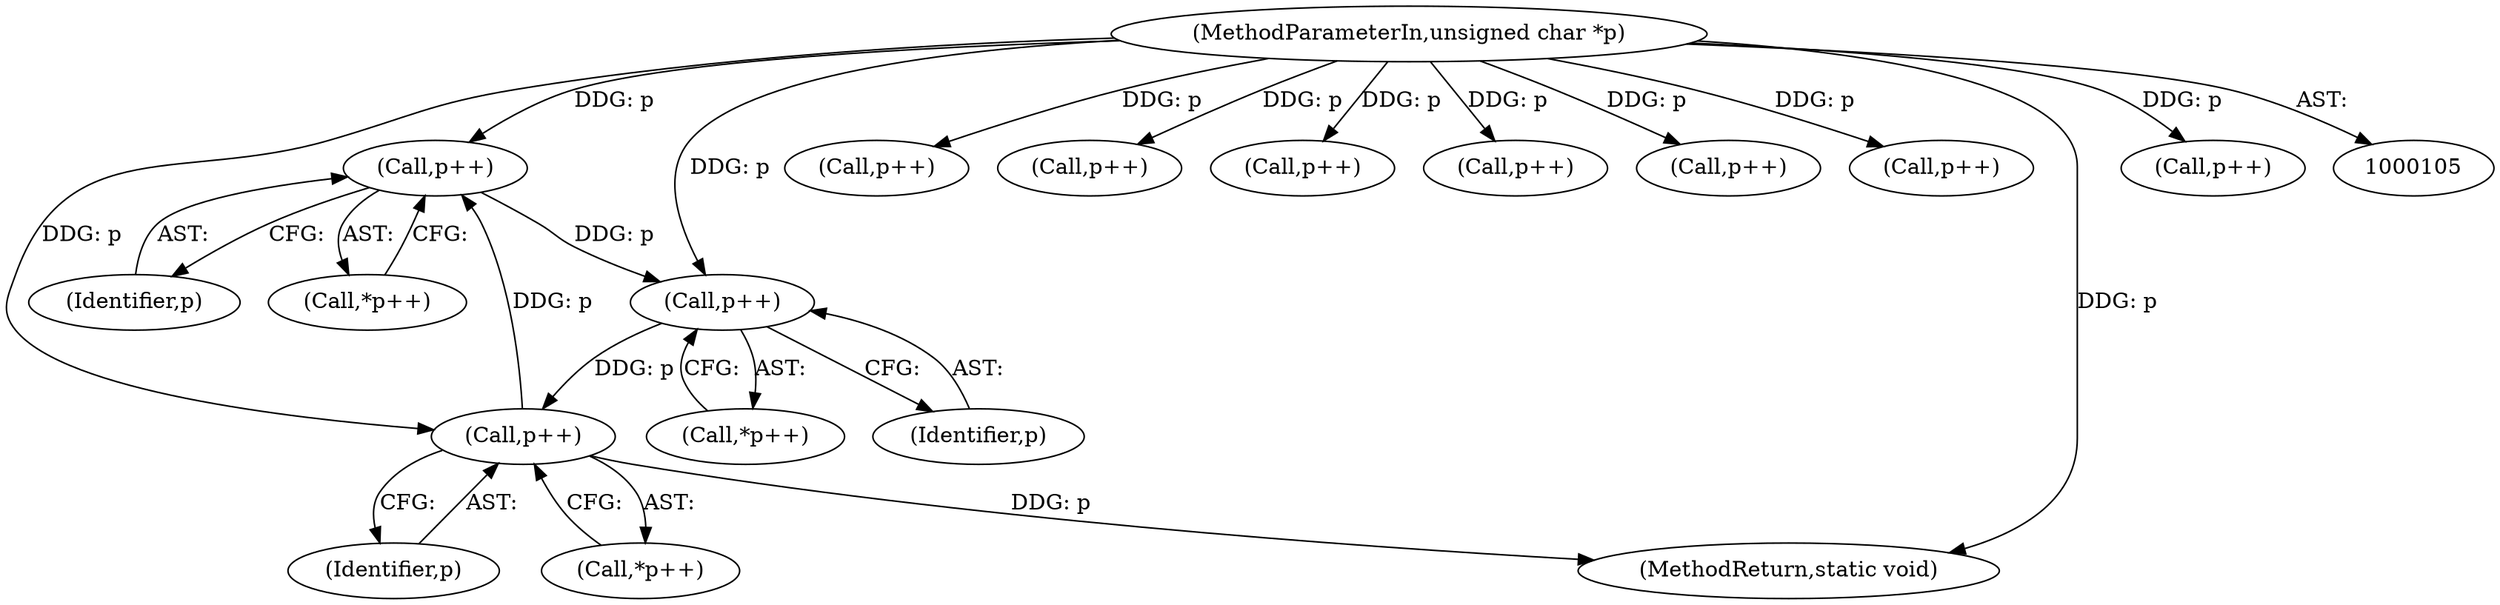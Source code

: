 digraph "0_ImageMagick_d9b2209a69ee90d8df81fb124eb66f593eb9f599@pointer" {
"1000780" [label="(Call,p++)"];
"1000792" [label="(Call,p++)"];
"1000786" [label="(Call,p++)"];
"1000780" [label="(Call,p++)"];
"1000106" [label="(MethodParameterIn,unsigned char *p)"];
"1000787" [label="(Identifier,p)"];
"1000792" [label="(Call,p++)"];
"1000786" [label="(Call,p++)"];
"1000262" [label="(Call,p++)"];
"1000661" [label="(Call,p++)"];
"1000106" [label="(MethodParameterIn,unsigned char *p)"];
"1000791" [label="(Call,*p++)"];
"1000731" [label="(Call,p++)"];
"1000624" [label="(Call,p++)"];
"1000779" [label="(Call,*p++)"];
"1000781" [label="(Identifier,p)"];
"1000206" [label="(Call,p++)"];
"1000414" [label="(Call,p++)"];
"1000793" [label="(Identifier,p)"];
"1000780" [label="(Call,p++)"];
"1000803" [label="(MethodReturn,static void)"];
"1000523" [label="(Call,p++)"];
"1000785" [label="(Call,*p++)"];
"1000780" -> "1000779"  [label="AST: "];
"1000780" -> "1000781"  [label="CFG: "];
"1000781" -> "1000780"  [label="AST: "];
"1000779" -> "1000780"  [label="CFG: "];
"1000792" -> "1000780"  [label="DDG: p"];
"1000106" -> "1000780"  [label="DDG: p"];
"1000780" -> "1000786"  [label="DDG: p"];
"1000792" -> "1000791"  [label="AST: "];
"1000792" -> "1000793"  [label="CFG: "];
"1000793" -> "1000792"  [label="AST: "];
"1000791" -> "1000792"  [label="CFG: "];
"1000792" -> "1000803"  [label="DDG: p"];
"1000786" -> "1000792"  [label="DDG: p"];
"1000106" -> "1000792"  [label="DDG: p"];
"1000786" -> "1000785"  [label="AST: "];
"1000786" -> "1000787"  [label="CFG: "];
"1000787" -> "1000786"  [label="AST: "];
"1000785" -> "1000786"  [label="CFG: "];
"1000106" -> "1000786"  [label="DDG: p"];
"1000106" -> "1000105"  [label="AST: "];
"1000106" -> "1000803"  [label="DDG: p"];
"1000106" -> "1000206"  [label="DDG: p"];
"1000106" -> "1000262"  [label="DDG: p"];
"1000106" -> "1000414"  [label="DDG: p"];
"1000106" -> "1000523"  [label="DDG: p"];
"1000106" -> "1000624"  [label="DDG: p"];
"1000106" -> "1000661"  [label="DDG: p"];
"1000106" -> "1000731"  [label="DDG: p"];
}
